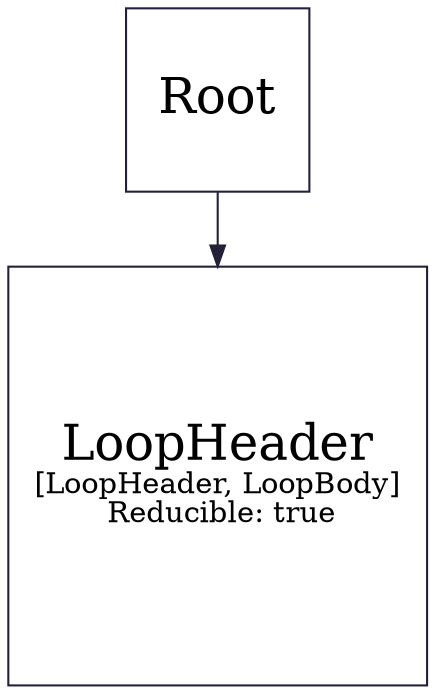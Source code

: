 digraph G {
    graph[color="#242038"]
    node[color="#242038", shape=square]
    edge[color="#242038"]
    Root [label=<<font point-size="24.0"> Root </font>>]
    LoopHeader [label=<<font point-size="24.0"> LoopHeader </font><br/> [LoopHeader, LoopBody] <br/> Reducible: true>]
    Root->LoopHeader
}
